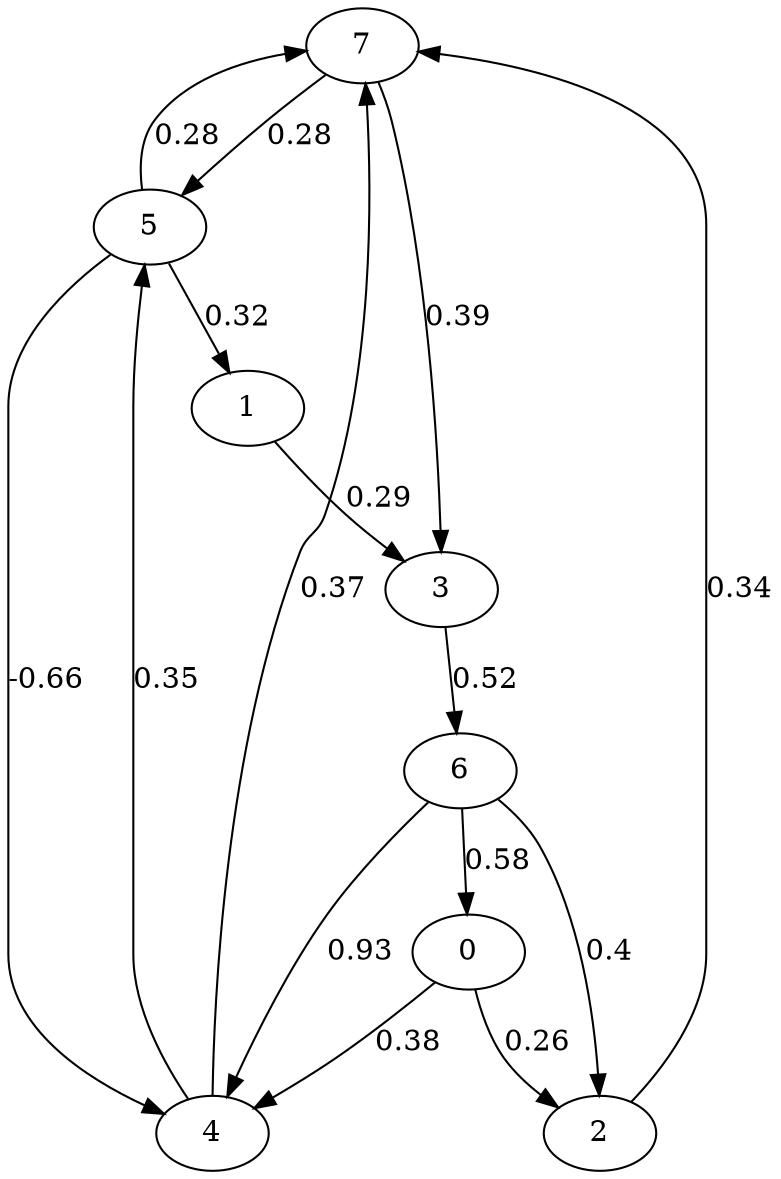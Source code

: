 digraph g {
	7->5[label="0.28"];
	7->3[label="0.39"];
	6->2[label="0.4"];
	6->0[label="0.58"];
	6->4[label="0.93"];
	5->4[label="-0.66"];
	5->7[label="0.28"];
	5->1[label="0.32"];
	4->5[label="0.35"];
	4->7[label="0.37"];
	3->6[label="0.52"];
	2->7[label="0.34"];
	1->3[label="0.29"];
	0->4[label="0.38"];
	0->2[label="0.26"];
	overlap=false;
	splines=true;
	sep=.1;
}